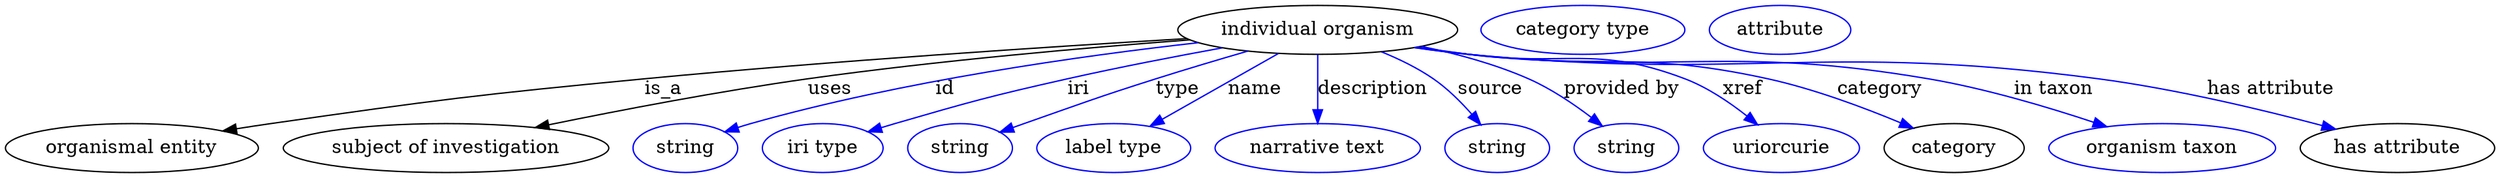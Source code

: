 digraph {
	graph [bb="0,0,1830.4,123"];
	node [label="\N"];
	"individual organism"	[height=0.5,
		label="individual organism",
		pos="964.94,105",
		width=2.8525];
	"organismal entity"	[height=0.5,
		pos="92.942,18",
		width=2.5817];
	"individual organism" -> "organismal entity"	[label=is_a,
		lp="483.94,61.5",
		pos="e,159.81,30.594 868.54,98.581 768.7,92.642 608.24,82.179 469.94,69 347.4,57.322 316.8,53.457 194.94,36 186.77,34.829 178.24,33.53 \
169.74,32.186"];
	"subject of investigation"	[height=0.5,
		pos="323.94,18",
		width=3.3219];
	"individual organism" -> "subject of investigation"	[label=uses,
		lp="606.44,61.5",
		pos="e,389.52,33.084 871.04,97.662 795.02,91.949 685.29,82.381 589.94,69 525.35,59.935 452.6,46.001 399.53,35.143"];
	id	[color=blue,
		height=0.5,
		label=string,
		pos="499.94,18",
		width=1.0652];
	"individual organism" -> id	[color=blue,
		label=id,
		lp="690.94,61.5",
		pos="e,528.94,29.948 877.02,95.561 791.75,86.002 659.28,67.504 547.94,36 544.84,35.121 541.64,34.148 538.44,33.124",
		style=solid];
	iri	[color=blue,
		height=0.5,
		label="iri type",
		pos="600.94,18",
		width=1.2277];
	"individual organism" -> iri	[color=blue,
		label=iri,
		lp="788.94,61.5",
		pos="e,634.57,29.865 894.81,91.82 860.39,85.547 818.37,77.451 780.94,69 724.47,56.251 710.57,52.03 654.94,36 651.43,34.988 647.8,33.911 \
644.16,32.81",
		style=solid];
	type	[color=blue,
		height=0.5,
		label=string,
		pos="701.94,18",
		width=1.0652];
	"individual organism" -> type	[color=blue,
		label=type,
		lp="861.94,61.5",
		pos="e,731.24,29.697 913.55,89.394 892.53,83.288 868.01,75.996 845.94,69 802.53,55.239 791.91,51.079 748.94,36 746.26,35.057 743.49,34.077 \
740.7,33.084",
		style=solid];
	name	[color=blue,
		height=0.5,
		label="label type",
		pos="814.94,18",
		width=1.5707];
	"individual organism" -> name	[color=blue,
		label=name,
		lp="918.94,61.5",
		pos="e,841.76,34.196 936.02,87.611 911.65,73.802 876.68,53.988 850.59,39.199",
		style=solid];
	description	[color=blue,
		height=0.5,
		label="narrative text",
		pos="964.94,18",
		width=2.0943];
	"individual organism" -> description	[color=blue,
		label=description,
		lp="1005.4,61.5",
		pos="e,964.94,36.175 964.94,86.799 964.94,75.163 964.94,59.548 964.94,46.237",
		style=solid];
	source	[color=blue,
		height=0.5,
		label=string,
		pos="1096.9,18",
		width=1.0652];
	"individual organism" -> source	[color=blue,
		label=source,
		lp="1091.9,61.5",
		pos="e,1084.8,35.129 1011.8,88.861 1024.7,83.596 1038.4,76.97 1049.9,69 1060.4,61.784 1070.3,51.893 1078.3,42.813",
		style=solid];
	"provided by"	[color=blue,
		height=0.5,
		label=string,
		pos="1191.9,18",
		width=1.0652];
	"individual organism" -> "provided by"	[color=blue,
		label="provided by",
		lp="1188.4,61.5",
		pos="e,1174.5,34.036 1041.3,92.822 1067,87.492 1095.3,79.833 1119.9,69 1136.5,61.709 1153.2,50.399 1166.4,40.379",
		style=solid];
	xref	[color=blue,
		height=0.5,
		label=uriorcurie,
		pos="1305.9,18",
		width=1.5887];
	"individual organism" -> xref	[color=blue,
		label=xref,
		lp="1277.4,61.5",
		pos="e,1288.4,35.149 1038.3,92.346 1050.9,90.473 1063.8,88.621 1075.9,87 1146.4,77.615 1168.5,94.262 1234.9,69 1251.5,62.718 1267.8,51.695 \
1280.6,41.594",
		style=solid];
	category	[height=0.5,
		pos="1432.9,18",
		width=1.4263];
	"individual organism" -> category	[color=blue,
		label=category,
		lp="1378.4,61.5",
		pos="e,1402.9,32.626 1037.4,92.154 1050.2,90.272 1063.5,88.465 1075.9,87 1173.4,75.567 1200.1,90.006 1295.9,69 1329.8,61.588 1366.5,47.834 \
1393.4,36.624",
		style=solid];
	"in taxon"	[color=blue,
		height=0.5,
		label="organism taxon",
		pos="1585.9,18",
		width=2.3109];
	"individual organism" -> "in taxon"	[color=blue,
		label="in taxon",
		lp="1505.9,61.5",
		pos="e,1545.2,33.723 1036.2,92.028 1049.4,90.113 1063,88.328 1075.9,87 1225.6,71.594 1265.6,94.162 1413.9,69 1455.7,61.923 1501.6,48.243 \
1535.5,36.979",
		style=solid];
	"has attribute"	[height=0.5,
		pos="1758.9,18",
		width=1.9859];
	"individual organism" -> "has attribute"	[color=blue,
		label="has attribute",
		lp="1665.9,61.5",
		pos="e,1713.5,31.927 1035.9,91.919 1049.1,90.002 1062.9,88.244 1075.9,87 1280.9,67.381 1334.8,95.934 1538.9,69 1595.8,61.499 1659.6,46.221 \
1703.8,34.516",
		style=solid];
	"named thing_category"	[color=blue,
		height=0.5,
		label="category type",
		pos="1159.9,105",
		width=2.0762];
	"organismal entity_has attribute"	[color=blue,
		height=0.5,
		label=attribute,
		pos="1304.9,105",
		width=1.4443];
}
